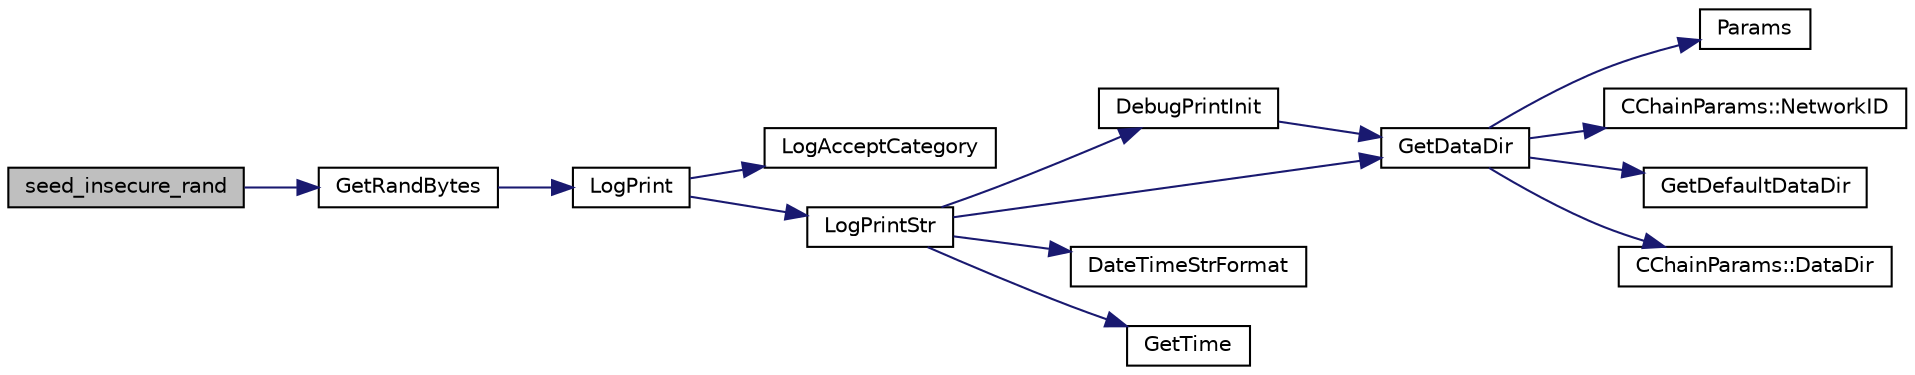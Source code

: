 digraph "seed_insecure_rand"
{
  edge [fontname="Helvetica",fontsize="10",labelfontname="Helvetica",labelfontsize="10"];
  node [fontname="Helvetica",fontsize="10",shape=record];
  rankdir="LR";
  Node6595 [label="seed_insecure_rand",height=0.2,width=0.4,color="black", fillcolor="grey75", style="filled", fontcolor="black"];
  Node6595 -> Node6596 [color="midnightblue",fontsize="10",style="solid",fontname="Helvetica"];
  Node6596 [label="GetRandBytes",height=0.2,width=0.4,color="black", fillcolor="white", style="filled",URL="$df/d2d/util_8cpp.html#acf52c2aa8213c7b15e26594a2264ed8a"];
  Node6596 -> Node6597 [color="midnightblue",fontsize="10",style="solid",fontname="Helvetica"];
  Node6597 [label="LogPrint",height=0.2,width=0.4,color="black", fillcolor="white", style="filled",URL="$d8/d3c/util_8h.html#aab1f837a2366f424bdc996fdf6352171"];
  Node6597 -> Node6598 [color="midnightblue",fontsize="10",style="solid",fontname="Helvetica"];
  Node6598 [label="LogAcceptCategory",height=0.2,width=0.4,color="black", fillcolor="white", style="filled",URL="$d8/d3c/util_8h.html#a343d2a13efe00125f78d25dafb0a8d98"];
  Node6597 -> Node6599 [color="midnightblue",fontsize="10",style="solid",fontname="Helvetica"];
  Node6599 [label="LogPrintStr",height=0.2,width=0.4,color="black", fillcolor="white", style="filled",URL="$d8/d3c/util_8h.html#afd4c3002b2797c0560adddb6af3ca1da"];
  Node6599 -> Node6600 [color="midnightblue",fontsize="10",style="solid",fontname="Helvetica"];
  Node6600 [label="DebugPrintInit",height=0.2,width=0.4,color="black", fillcolor="white", style="filled",URL="$df/d2d/util_8cpp.html#a751ff5f21d880737811136b5e0bcea12"];
  Node6600 -> Node6601 [color="midnightblue",fontsize="10",style="solid",fontname="Helvetica"];
  Node6601 [label="GetDataDir",height=0.2,width=0.4,color="black", fillcolor="white", style="filled",URL="$df/d2d/util_8cpp.html#ab83866a054745d4b30a3948a1b44beba"];
  Node6601 -> Node6602 [color="midnightblue",fontsize="10",style="solid",fontname="Helvetica"];
  Node6602 [label="Params",height=0.2,width=0.4,color="black", fillcolor="white", style="filled",URL="$df/dbf/chainparams_8cpp.html#ace5c5b706d71a324a417dd2db394fd4a",tooltip="Return the currently selected parameters. "];
  Node6601 -> Node6603 [color="midnightblue",fontsize="10",style="solid",fontname="Helvetica"];
  Node6603 [label="CChainParams::NetworkID",height=0.2,width=0.4,color="black", fillcolor="white", style="filled",URL="$d1/d4f/class_c_chain_params.html#a90dc493ec0c0325c98c3ac06eb99862b"];
  Node6601 -> Node6604 [color="midnightblue",fontsize="10",style="solid",fontname="Helvetica"];
  Node6604 [label="GetDefaultDataDir",height=0.2,width=0.4,color="black", fillcolor="white", style="filled",URL="$df/d2d/util_8cpp.html#ab272995de020a3bcbf743be630e485c6"];
  Node6601 -> Node6605 [color="midnightblue",fontsize="10",style="solid",fontname="Helvetica"];
  Node6605 [label="CChainParams::DataDir",height=0.2,width=0.4,color="black", fillcolor="white", style="filled",URL="$d1/d4f/class_c_chain_params.html#a959488b5d8e6fe62857940b831d73a78"];
  Node6599 -> Node6601 [color="midnightblue",fontsize="10",style="solid",fontname="Helvetica"];
  Node6599 -> Node6606 [color="midnightblue",fontsize="10",style="solid",fontname="Helvetica"];
  Node6606 [label="DateTimeStrFormat",height=0.2,width=0.4,color="black", fillcolor="white", style="filled",URL="$df/d2d/util_8cpp.html#a749bc6776c8ec72d7c5e4dea56aee415"];
  Node6599 -> Node6607 [color="midnightblue",fontsize="10",style="solid",fontname="Helvetica"];
  Node6607 [label="GetTime",height=0.2,width=0.4,color="black", fillcolor="white", style="filled",URL="$df/d2d/util_8cpp.html#a46fac5fba8ba905b5f9acb364f5d8c6f"];
}
